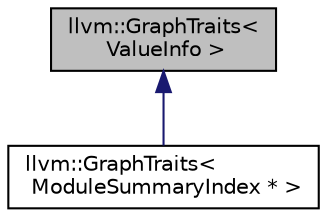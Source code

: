 digraph "llvm::GraphTraits&lt; ValueInfo &gt;"
{
 // LATEX_PDF_SIZE
  bgcolor="transparent";
  edge [fontname="Helvetica",fontsize="10",labelfontname="Helvetica",labelfontsize="10"];
  node [fontname="Helvetica",fontsize="10",shape="box"];
  Node1 [label="llvm::GraphTraits\<\l ValueInfo \>",height=0.2,width=0.4,color="black", fillcolor="grey75", style="filled", fontcolor="black",tooltip="GraphTraits definition to build SCC for the index."];
  Node1 -> Node2 [dir="back",color="midnightblue",fontsize="10",style="solid",fontname="Helvetica"];
  Node2 [label="llvm::GraphTraits\<\l ModuleSummaryIndex * \>",height=0.2,width=0.4,color="black",URL="$structllvm_1_1GraphTraits_3_01ModuleSummaryIndex_01_5_01_4.html",tooltip=" "];
}
